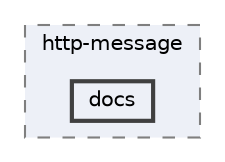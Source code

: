 digraph "plugins/learndash-certificate-builder/vendor/psr/http-message/docs"
{
 // LATEX_PDF_SIZE
  bgcolor="transparent";
  edge [fontname=Helvetica,fontsize=10,labelfontname=Helvetica,labelfontsize=10];
  node [fontname=Helvetica,fontsize=10,shape=box,height=0.2,width=0.4];
  compound=true
  subgraph clusterdir_83800be3c17a721025c9570ace989383 {
    graph [ bgcolor="#edf0f7", pencolor="grey50", label="http-message", fontname=Helvetica,fontsize=10 style="filled,dashed", URL="dir_83800be3c17a721025c9570ace989383.html",tooltip=""]
  dir_d1eefdc505472f2118b049c07d7eddb9 [label="docs", fillcolor="#edf0f7", color="grey25", style="filled,bold", URL="dir_d1eefdc505472f2118b049c07d7eddb9.html",tooltip=""];
  }
}
